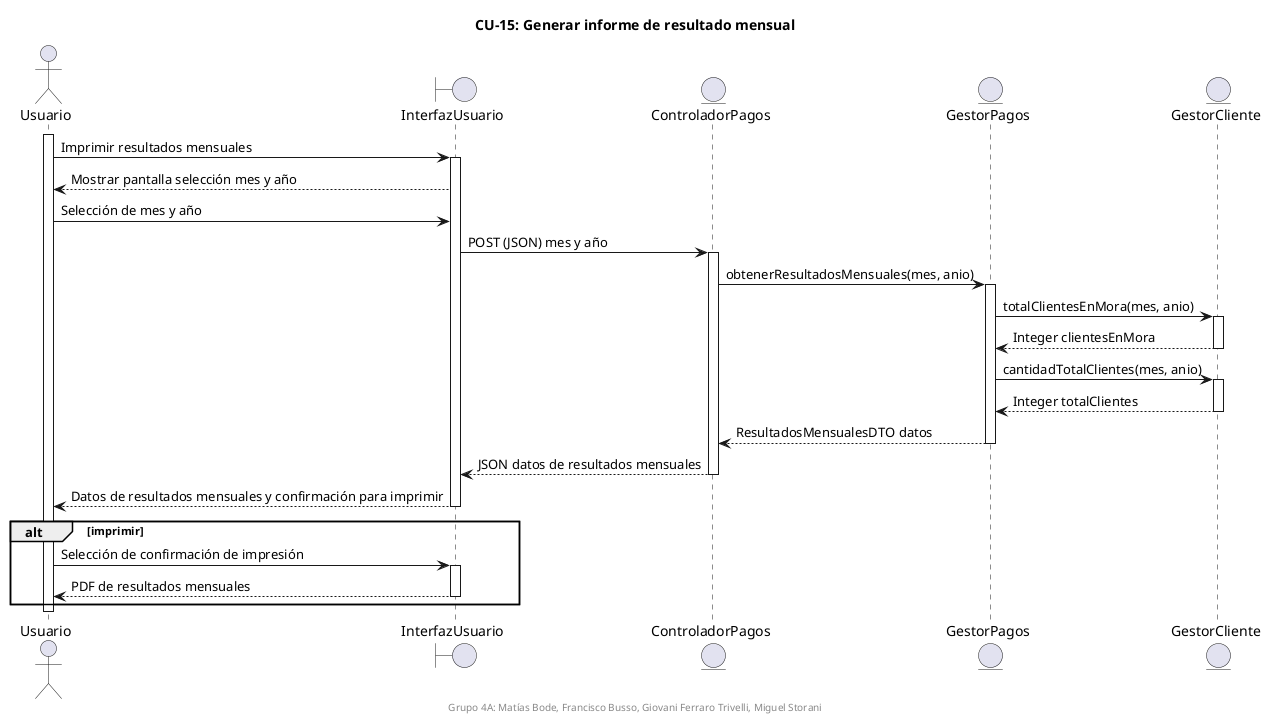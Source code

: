 @startuml

title CU-15: Generar informe de resultado mensual
center footer Grupo 4A: Matías Bode, Francisco Busso, Giovani Ferraro Trivelli, Miguel Storani

actor Usuario
boundary InterfazUsuario
entity ControladorPagos
entity GestorPagos
entity GestorCliente

activate Usuario
Usuario -> InterfazUsuario : Imprimir resultados mensuales
activate InterfazUsuario
Usuario <-- InterfazUsuario : Mostrar pantalla selección mes y año

Usuario -> InterfazUsuario : Selección de mes y año
InterfazUsuario -> ControladorPagos : POST (JSON) mes y año
activate ControladorPagos
ControladorPagos -> GestorPagos : obtenerResultadosMensuales(mes, anio)
activate GestorPagos
GestorPagos -> GestorCliente : totalClientesEnMora(mes, anio)
activate GestorCliente
GestorPagos <-- GestorCliente : Integer clientesEnMora
deactivate GestorCliente
GestorPagos -> GestorCliente : cantidadTotalClientes(mes, anio)
activate GestorCliente
GestorPagos <-- GestorCliente : Integer totalClientes
deactivate GestorCliente
ControladorPagos <-- GestorPagos : ResultadosMensualesDTO datos
deactivate GestorPagos
InterfazUsuario <-- ControladorPagos : JSON datos de resultados mensuales
deactivate ControladorPagos
Usuario <-- InterfazUsuario : Datos de resultados mensuales y confirmación para imprimir
deactivate InterfazUsuario
alt imprimir
Usuario -> InterfazUsuario : Selección de confirmación de impresión
activate InterfazUsuario
Usuario <-- InterfazUsuario : PDF de resultados mensuales
deactivate InterfazUsuario
end
deactivate Usuario
@enduml
